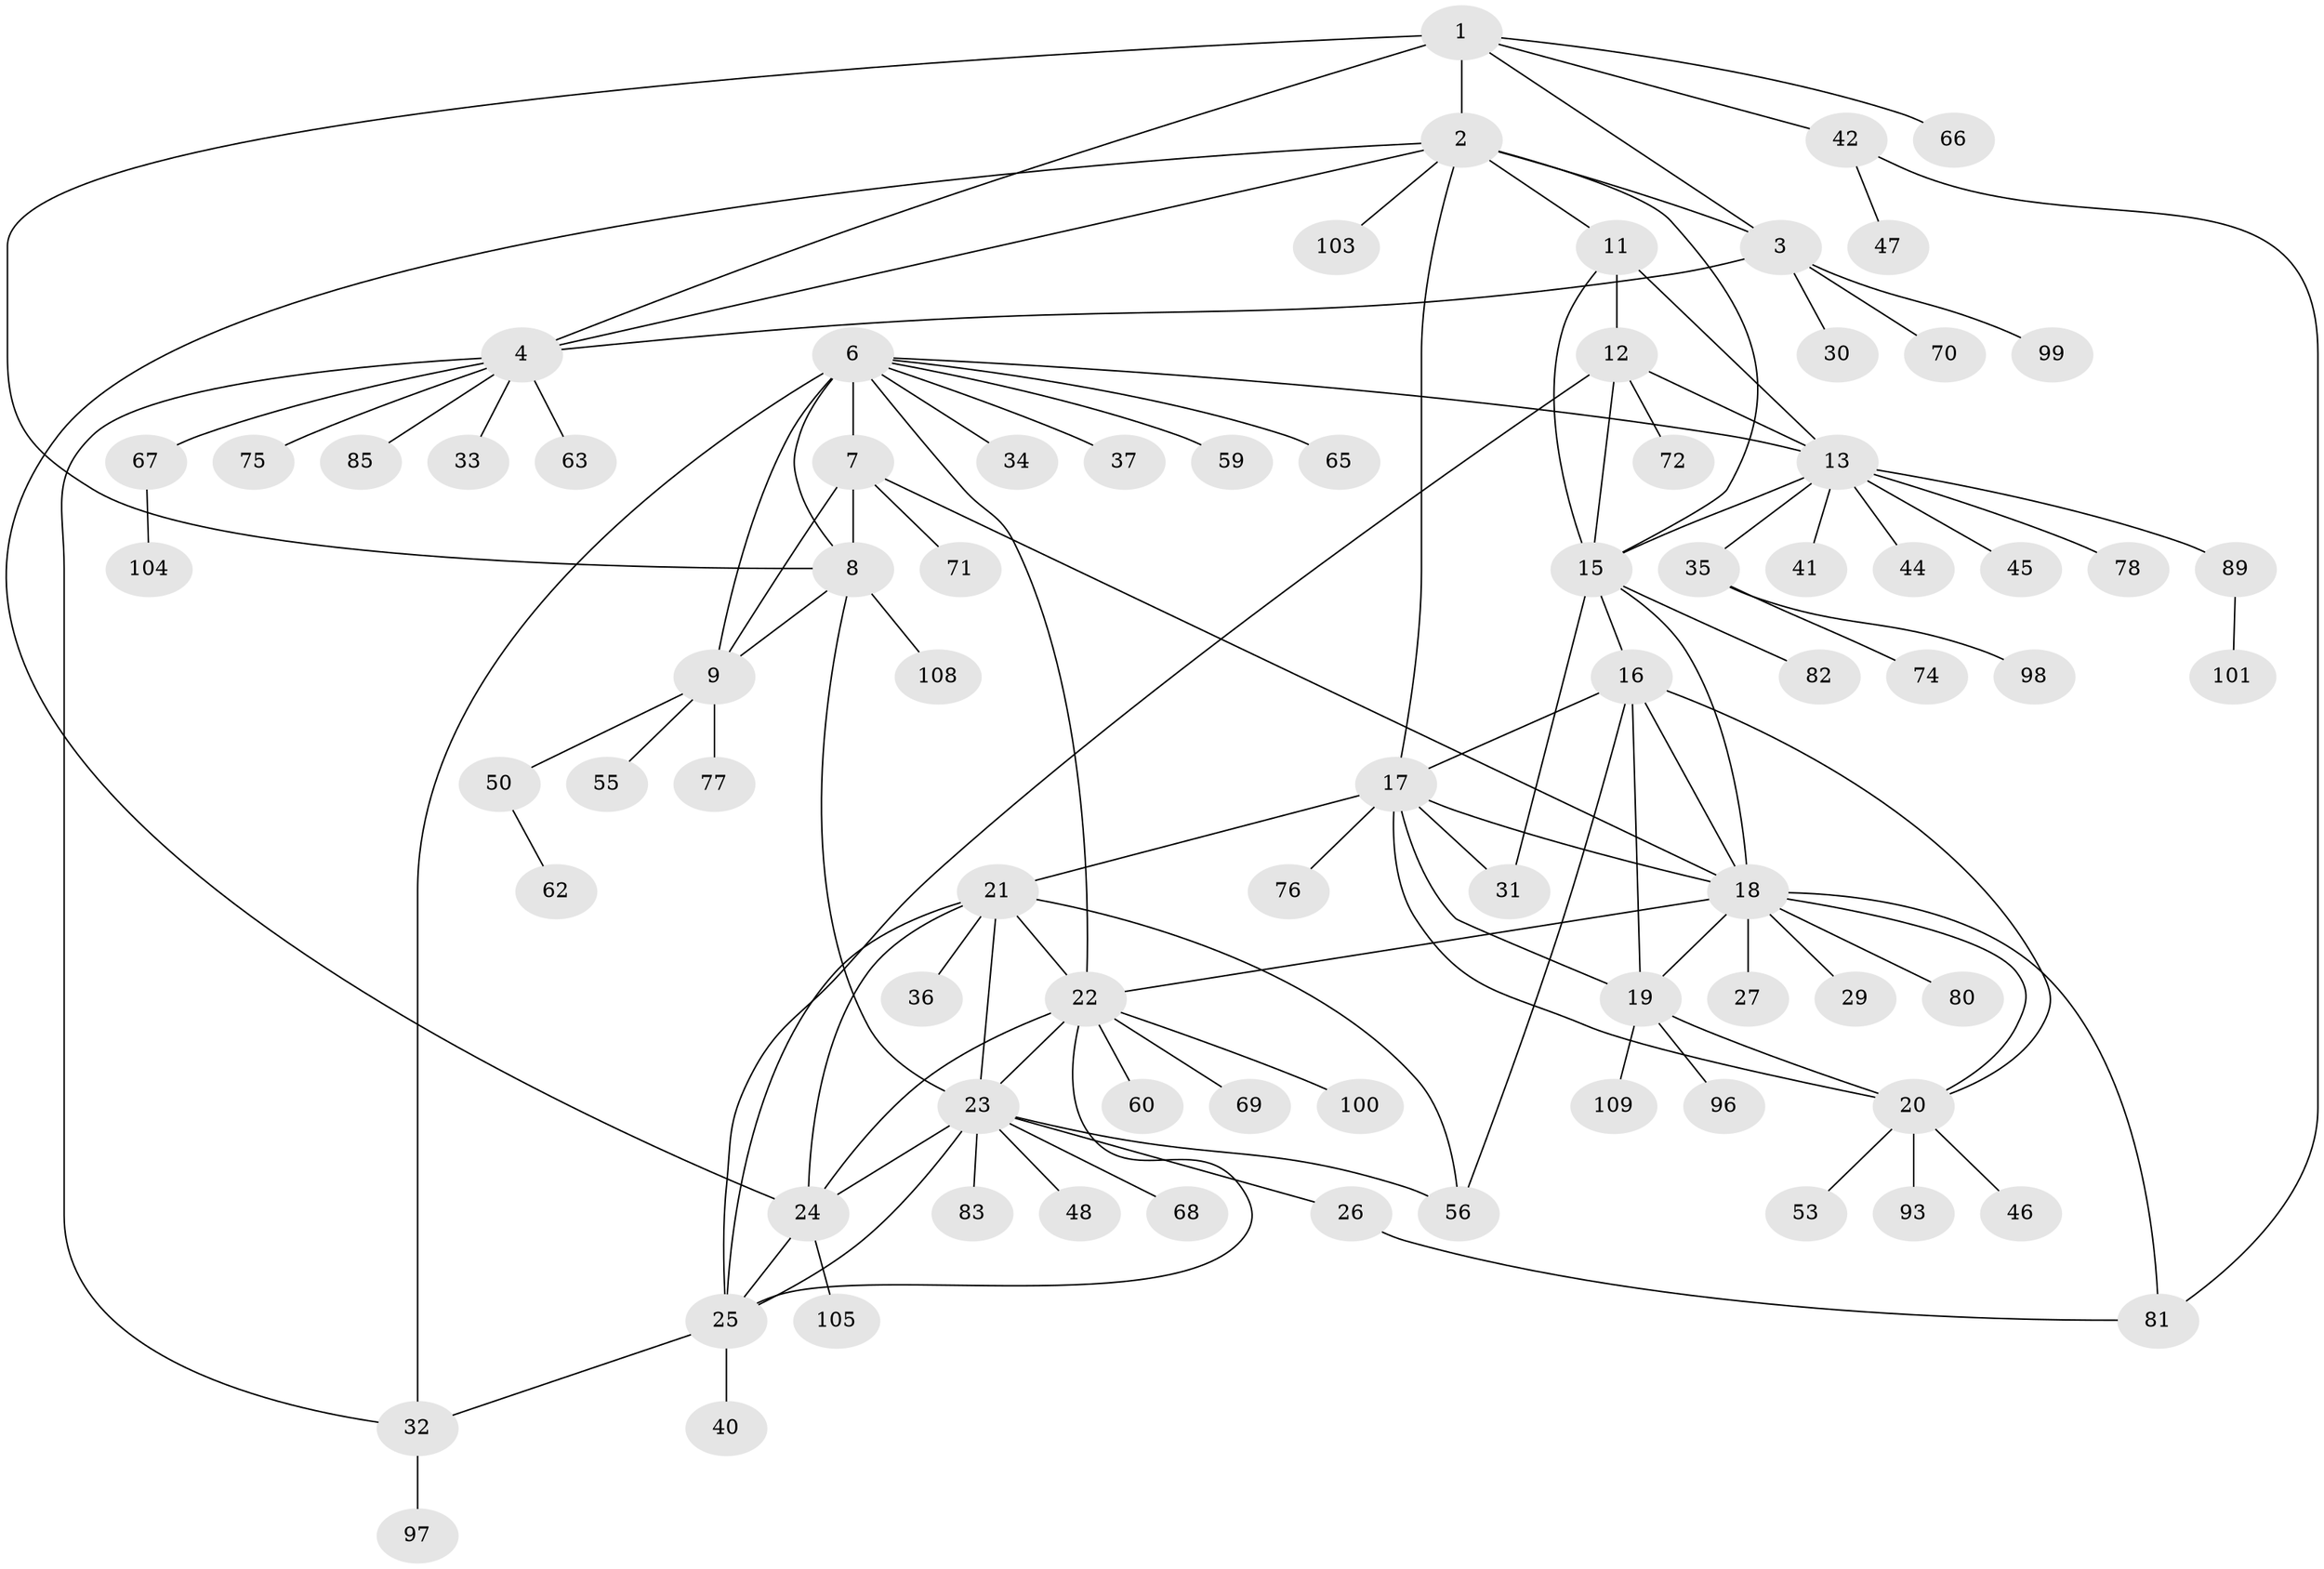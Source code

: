 // Generated by graph-tools (version 1.1) at 2025/52/02/27/25 19:52:14]
// undirected, 80 vertices, 117 edges
graph export_dot {
graph [start="1"]
  node [color=gray90,style=filled];
  1 [super="+90"];
  2 [super="+5"];
  3 [super="+92"];
  4 [super="+51"];
  6 [super="+10"];
  7 [super="+64"];
  8 [super="+79"];
  9 [super="+38"];
  11 [super="+54"];
  12 [super="+14"];
  13 [super="+52"];
  15 [super="+107"];
  16 [super="+87"];
  17 [super="+61"];
  18 [super="+49"];
  19;
  20 [super="+91"];
  21 [super="+28"];
  22 [super="+39"];
  23 [super="+58"];
  24;
  25 [super="+95"];
  26 [super="+94"];
  27;
  29;
  30;
  31;
  32 [super="+43"];
  33 [super="+102"];
  34;
  35;
  36;
  37;
  40;
  41;
  42 [super="+73"];
  44;
  45 [super="+88"];
  46 [super="+57"];
  47;
  48;
  50;
  53;
  55;
  56 [super="+86"];
  59;
  60;
  62;
  63;
  65;
  66;
  67;
  68;
  69;
  70;
  71;
  72;
  74;
  75;
  76;
  77;
  78;
  80;
  81 [super="+84"];
  82;
  83;
  85;
  89;
  93;
  96;
  97;
  98;
  99;
  100;
  101;
  103;
  104;
  105 [super="+106"];
  108;
  109;
  1 -- 2 [weight=2];
  1 -- 3;
  1 -- 4;
  1 -- 8;
  1 -- 42;
  1 -- 66;
  2 -- 3 [weight=2];
  2 -- 4 [weight=2];
  2 -- 15;
  2 -- 103;
  2 -- 17;
  2 -- 24;
  2 -- 11;
  3 -- 4;
  3 -- 30;
  3 -- 70;
  3 -- 99;
  4 -- 33;
  4 -- 63;
  4 -- 75;
  4 -- 32;
  4 -- 67;
  4 -- 85;
  6 -- 7 [weight=2];
  6 -- 8 [weight=2];
  6 -- 9 [weight=2];
  6 -- 65;
  6 -- 32;
  6 -- 34;
  6 -- 37;
  6 -- 13;
  6 -- 59;
  6 -- 22;
  7 -- 8;
  7 -- 9;
  7 -- 18;
  7 -- 71;
  8 -- 9;
  8 -- 23;
  8 -- 108;
  9 -- 50;
  9 -- 55;
  9 -- 77;
  11 -- 12 [weight=2];
  11 -- 13;
  11 -- 15;
  12 -- 13 [weight=2];
  12 -- 15 [weight=2];
  12 -- 72;
  12 -- 25;
  13 -- 15;
  13 -- 35;
  13 -- 41;
  13 -- 44;
  13 -- 45;
  13 -- 78;
  13 -- 89;
  15 -- 16;
  15 -- 31;
  15 -- 82;
  15 -- 18;
  16 -- 17;
  16 -- 18;
  16 -- 19;
  16 -- 20;
  16 -- 56;
  17 -- 18;
  17 -- 19;
  17 -- 20;
  17 -- 21;
  17 -- 31;
  17 -- 76;
  18 -- 19;
  18 -- 20;
  18 -- 27;
  18 -- 29;
  18 -- 80;
  18 -- 81;
  18 -- 22;
  19 -- 20;
  19 -- 96;
  19 -- 109;
  20 -- 46;
  20 -- 53;
  20 -- 93;
  21 -- 22;
  21 -- 23;
  21 -- 24;
  21 -- 25;
  21 -- 36;
  21 -- 56;
  22 -- 23;
  22 -- 24;
  22 -- 25;
  22 -- 60;
  22 -- 69;
  22 -- 100;
  23 -- 24;
  23 -- 25;
  23 -- 26;
  23 -- 48;
  23 -- 56;
  23 -- 68;
  23 -- 83;
  24 -- 25;
  24 -- 105;
  25 -- 32;
  25 -- 40;
  26 -- 81;
  32 -- 97;
  35 -- 74;
  35 -- 98;
  42 -- 47;
  42 -- 81;
  50 -- 62;
  67 -- 104;
  89 -- 101;
}
